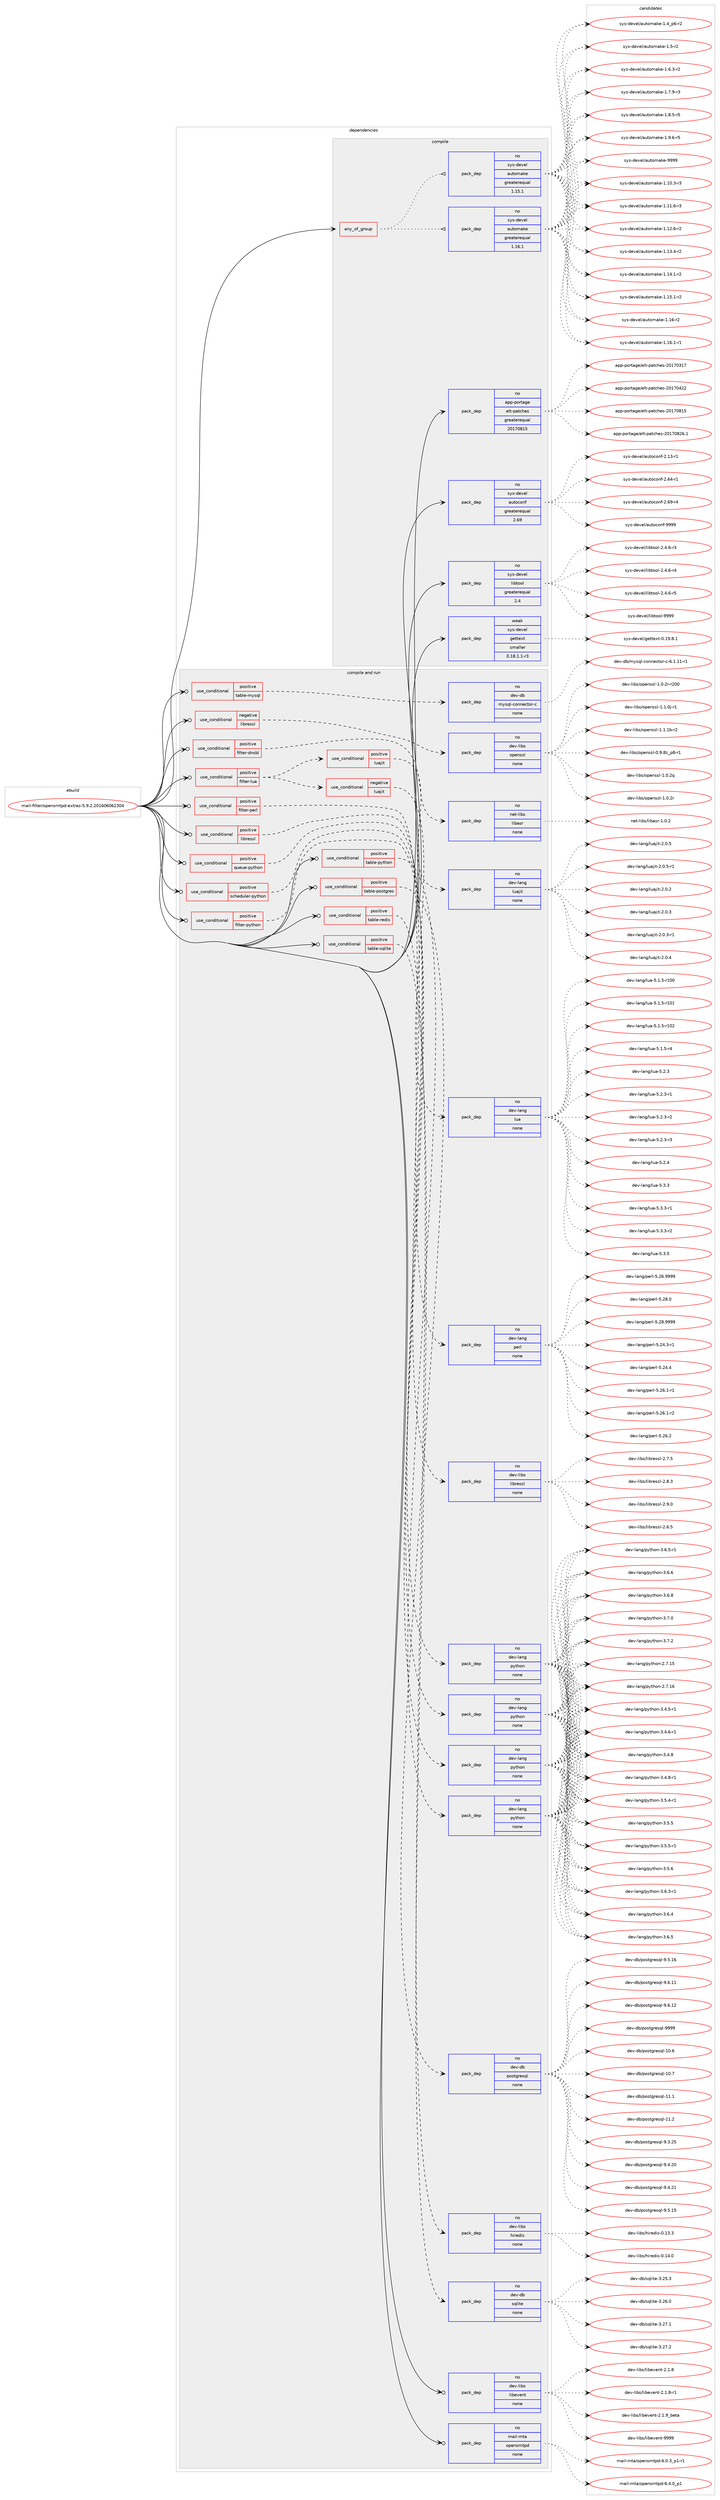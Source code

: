 digraph prolog {

# *************
# Graph options
# *************

newrank=true;
concentrate=true;
compound=true;
graph [rankdir=LR,fontname=Helvetica,fontsize=10,ranksep=1.5];#, ranksep=2.5, nodesep=0.2];
edge  [arrowhead=vee];
node  [fontname=Helvetica,fontsize=10];

# **********
# The ebuild
# **********

subgraph cluster_leftcol {
color=gray;
rank=same;
label=<<i>ebuild</i>>;
id [label="mail-filter/opensmtpd-extras-5.9.2.201606062304", color=red, width=4, href="../mail-filter/opensmtpd-extras-5.9.2.201606062304.svg"];
}

# ****************
# The dependencies
# ****************

subgraph cluster_midcol {
color=gray;
label=<<i>dependencies</i>>;
subgraph cluster_compile {
fillcolor="#eeeeee";
style=filled;
label=<<i>compile</i>>;
subgraph any24471 {
dependency1595633 [label=<<TABLE BORDER="0" CELLBORDER="1" CELLSPACING="0" CELLPADDING="4"><TR><TD CELLPADDING="10">any_of_group</TD></TR></TABLE>>, shape=none, color=red];subgraph pack1139584 {
dependency1595634 [label=<<TABLE BORDER="0" CELLBORDER="1" CELLSPACING="0" CELLPADDING="4" WIDTH="220"><TR><TD ROWSPAN="6" CELLPADDING="30">pack_dep</TD></TR><TR><TD WIDTH="110">no</TD></TR><TR><TD>sys-devel</TD></TR><TR><TD>automake</TD></TR><TR><TD>greaterequal</TD></TR><TR><TD>1.16.1</TD></TR></TABLE>>, shape=none, color=blue];
}
dependency1595633:e -> dependency1595634:w [weight=20,style="dotted",arrowhead="oinv"];
subgraph pack1139585 {
dependency1595635 [label=<<TABLE BORDER="0" CELLBORDER="1" CELLSPACING="0" CELLPADDING="4" WIDTH="220"><TR><TD ROWSPAN="6" CELLPADDING="30">pack_dep</TD></TR><TR><TD WIDTH="110">no</TD></TR><TR><TD>sys-devel</TD></TR><TR><TD>automake</TD></TR><TR><TD>greaterequal</TD></TR><TR><TD>1.15.1</TD></TR></TABLE>>, shape=none, color=blue];
}
dependency1595633:e -> dependency1595635:w [weight=20,style="dotted",arrowhead="oinv"];
}
id:e -> dependency1595633:w [weight=20,style="solid",arrowhead="vee"];
subgraph pack1139586 {
dependency1595636 [label=<<TABLE BORDER="0" CELLBORDER="1" CELLSPACING="0" CELLPADDING="4" WIDTH="220"><TR><TD ROWSPAN="6" CELLPADDING="30">pack_dep</TD></TR><TR><TD WIDTH="110">no</TD></TR><TR><TD>app-portage</TD></TR><TR><TD>elt-patches</TD></TR><TR><TD>greaterequal</TD></TR><TR><TD>20170815</TD></TR></TABLE>>, shape=none, color=blue];
}
id:e -> dependency1595636:w [weight=20,style="solid",arrowhead="vee"];
subgraph pack1139587 {
dependency1595637 [label=<<TABLE BORDER="0" CELLBORDER="1" CELLSPACING="0" CELLPADDING="4" WIDTH="220"><TR><TD ROWSPAN="6" CELLPADDING="30">pack_dep</TD></TR><TR><TD WIDTH="110">no</TD></TR><TR><TD>sys-devel</TD></TR><TR><TD>autoconf</TD></TR><TR><TD>greaterequal</TD></TR><TR><TD>2.69</TD></TR></TABLE>>, shape=none, color=blue];
}
id:e -> dependency1595637:w [weight=20,style="solid",arrowhead="vee"];
subgraph pack1139588 {
dependency1595638 [label=<<TABLE BORDER="0" CELLBORDER="1" CELLSPACING="0" CELLPADDING="4" WIDTH="220"><TR><TD ROWSPAN="6" CELLPADDING="30">pack_dep</TD></TR><TR><TD WIDTH="110">no</TD></TR><TR><TD>sys-devel</TD></TR><TR><TD>libtool</TD></TR><TR><TD>greaterequal</TD></TR><TR><TD>2.4</TD></TR></TABLE>>, shape=none, color=blue];
}
id:e -> dependency1595638:w [weight=20,style="solid",arrowhead="vee"];
subgraph pack1139589 {
dependency1595639 [label=<<TABLE BORDER="0" CELLBORDER="1" CELLSPACING="0" CELLPADDING="4" WIDTH="220"><TR><TD ROWSPAN="6" CELLPADDING="30">pack_dep</TD></TR><TR><TD WIDTH="110">weak</TD></TR><TR><TD>sys-devel</TD></TR><TR><TD>gettext</TD></TR><TR><TD>smaller</TD></TR><TR><TD>0.18.1.1-r3</TD></TR></TABLE>>, shape=none, color=blue];
}
id:e -> dependency1595639:w [weight=20,style="solid",arrowhead="vee"];
}
subgraph cluster_compileandrun {
fillcolor="#eeeeee";
style=filled;
label=<<i>compile and run</i>>;
subgraph cond430934 {
dependency1595640 [label=<<TABLE BORDER="0" CELLBORDER="1" CELLSPACING="0" CELLPADDING="4"><TR><TD ROWSPAN="3" CELLPADDING="10">use_conditional</TD></TR><TR><TD>negative</TD></TR><TR><TD>libressl</TD></TR></TABLE>>, shape=none, color=red];
subgraph pack1139590 {
dependency1595641 [label=<<TABLE BORDER="0" CELLBORDER="1" CELLSPACING="0" CELLPADDING="4" WIDTH="220"><TR><TD ROWSPAN="6" CELLPADDING="30">pack_dep</TD></TR><TR><TD WIDTH="110">no</TD></TR><TR><TD>dev-libs</TD></TR><TR><TD>openssl</TD></TR><TR><TD>none</TD></TR><TR><TD></TD></TR></TABLE>>, shape=none, color=blue];
}
dependency1595640:e -> dependency1595641:w [weight=20,style="dashed",arrowhead="vee"];
}
id:e -> dependency1595640:w [weight=20,style="solid",arrowhead="odotvee"];
subgraph cond430935 {
dependency1595642 [label=<<TABLE BORDER="0" CELLBORDER="1" CELLSPACING="0" CELLPADDING="4"><TR><TD ROWSPAN="3" CELLPADDING="10">use_conditional</TD></TR><TR><TD>positive</TD></TR><TR><TD>filter-dnsbl</TD></TR></TABLE>>, shape=none, color=red];
subgraph pack1139591 {
dependency1595643 [label=<<TABLE BORDER="0" CELLBORDER="1" CELLSPACING="0" CELLPADDING="4" WIDTH="220"><TR><TD ROWSPAN="6" CELLPADDING="30">pack_dep</TD></TR><TR><TD WIDTH="110">no</TD></TR><TR><TD>net-libs</TD></TR><TR><TD>libasr</TD></TR><TR><TD>none</TD></TR><TR><TD></TD></TR></TABLE>>, shape=none, color=blue];
}
dependency1595642:e -> dependency1595643:w [weight=20,style="dashed",arrowhead="vee"];
}
id:e -> dependency1595642:w [weight=20,style="solid",arrowhead="odotvee"];
subgraph cond430936 {
dependency1595644 [label=<<TABLE BORDER="0" CELLBORDER="1" CELLSPACING="0" CELLPADDING="4"><TR><TD ROWSPAN="3" CELLPADDING="10">use_conditional</TD></TR><TR><TD>positive</TD></TR><TR><TD>filter-lua</TD></TR></TABLE>>, shape=none, color=red];
subgraph cond430937 {
dependency1595645 [label=<<TABLE BORDER="0" CELLBORDER="1" CELLSPACING="0" CELLPADDING="4"><TR><TD ROWSPAN="3" CELLPADDING="10">use_conditional</TD></TR><TR><TD>positive</TD></TR><TR><TD>luajit</TD></TR></TABLE>>, shape=none, color=red];
subgraph pack1139592 {
dependency1595646 [label=<<TABLE BORDER="0" CELLBORDER="1" CELLSPACING="0" CELLPADDING="4" WIDTH="220"><TR><TD ROWSPAN="6" CELLPADDING="30">pack_dep</TD></TR><TR><TD WIDTH="110">no</TD></TR><TR><TD>dev-lang</TD></TR><TR><TD>luajit</TD></TR><TR><TD>none</TD></TR><TR><TD></TD></TR></TABLE>>, shape=none, color=blue];
}
dependency1595645:e -> dependency1595646:w [weight=20,style="dashed",arrowhead="vee"];
}
dependency1595644:e -> dependency1595645:w [weight=20,style="dashed",arrowhead="vee"];
subgraph cond430938 {
dependency1595647 [label=<<TABLE BORDER="0" CELLBORDER="1" CELLSPACING="0" CELLPADDING="4"><TR><TD ROWSPAN="3" CELLPADDING="10">use_conditional</TD></TR><TR><TD>negative</TD></TR><TR><TD>luajit</TD></TR></TABLE>>, shape=none, color=red];
subgraph pack1139593 {
dependency1595648 [label=<<TABLE BORDER="0" CELLBORDER="1" CELLSPACING="0" CELLPADDING="4" WIDTH="220"><TR><TD ROWSPAN="6" CELLPADDING="30">pack_dep</TD></TR><TR><TD WIDTH="110">no</TD></TR><TR><TD>dev-lang</TD></TR><TR><TD>lua</TD></TR><TR><TD>none</TD></TR><TR><TD></TD></TR></TABLE>>, shape=none, color=blue];
}
dependency1595647:e -> dependency1595648:w [weight=20,style="dashed",arrowhead="vee"];
}
dependency1595644:e -> dependency1595647:w [weight=20,style="dashed",arrowhead="vee"];
}
id:e -> dependency1595644:w [weight=20,style="solid",arrowhead="odotvee"];
subgraph cond430939 {
dependency1595649 [label=<<TABLE BORDER="0" CELLBORDER="1" CELLSPACING="0" CELLPADDING="4"><TR><TD ROWSPAN="3" CELLPADDING="10">use_conditional</TD></TR><TR><TD>positive</TD></TR><TR><TD>filter-perl</TD></TR></TABLE>>, shape=none, color=red];
subgraph pack1139594 {
dependency1595650 [label=<<TABLE BORDER="0" CELLBORDER="1" CELLSPACING="0" CELLPADDING="4" WIDTH="220"><TR><TD ROWSPAN="6" CELLPADDING="30">pack_dep</TD></TR><TR><TD WIDTH="110">no</TD></TR><TR><TD>dev-lang</TD></TR><TR><TD>perl</TD></TR><TR><TD>none</TD></TR><TR><TD></TD></TR></TABLE>>, shape=none, color=blue];
}
dependency1595649:e -> dependency1595650:w [weight=20,style="dashed",arrowhead="vee"];
}
id:e -> dependency1595649:w [weight=20,style="solid",arrowhead="odotvee"];
subgraph cond430940 {
dependency1595651 [label=<<TABLE BORDER="0" CELLBORDER="1" CELLSPACING="0" CELLPADDING="4"><TR><TD ROWSPAN="3" CELLPADDING="10">use_conditional</TD></TR><TR><TD>positive</TD></TR><TR><TD>filter-python</TD></TR></TABLE>>, shape=none, color=red];
subgraph pack1139595 {
dependency1595652 [label=<<TABLE BORDER="0" CELLBORDER="1" CELLSPACING="0" CELLPADDING="4" WIDTH="220"><TR><TD ROWSPAN="6" CELLPADDING="30">pack_dep</TD></TR><TR><TD WIDTH="110">no</TD></TR><TR><TD>dev-lang</TD></TR><TR><TD>python</TD></TR><TR><TD>none</TD></TR><TR><TD></TD></TR></TABLE>>, shape=none, color=blue];
}
dependency1595651:e -> dependency1595652:w [weight=20,style="dashed",arrowhead="vee"];
}
id:e -> dependency1595651:w [weight=20,style="solid",arrowhead="odotvee"];
subgraph cond430941 {
dependency1595653 [label=<<TABLE BORDER="0" CELLBORDER="1" CELLSPACING="0" CELLPADDING="4"><TR><TD ROWSPAN="3" CELLPADDING="10">use_conditional</TD></TR><TR><TD>positive</TD></TR><TR><TD>libressl</TD></TR></TABLE>>, shape=none, color=red];
subgraph pack1139596 {
dependency1595654 [label=<<TABLE BORDER="0" CELLBORDER="1" CELLSPACING="0" CELLPADDING="4" WIDTH="220"><TR><TD ROWSPAN="6" CELLPADDING="30">pack_dep</TD></TR><TR><TD WIDTH="110">no</TD></TR><TR><TD>dev-libs</TD></TR><TR><TD>libressl</TD></TR><TR><TD>none</TD></TR><TR><TD></TD></TR></TABLE>>, shape=none, color=blue];
}
dependency1595653:e -> dependency1595654:w [weight=20,style="dashed",arrowhead="vee"];
}
id:e -> dependency1595653:w [weight=20,style="solid",arrowhead="odotvee"];
subgraph cond430942 {
dependency1595655 [label=<<TABLE BORDER="0" CELLBORDER="1" CELLSPACING="0" CELLPADDING="4"><TR><TD ROWSPAN="3" CELLPADDING="10">use_conditional</TD></TR><TR><TD>positive</TD></TR><TR><TD>queue-python</TD></TR></TABLE>>, shape=none, color=red];
subgraph pack1139597 {
dependency1595656 [label=<<TABLE BORDER="0" CELLBORDER="1" CELLSPACING="0" CELLPADDING="4" WIDTH="220"><TR><TD ROWSPAN="6" CELLPADDING="30">pack_dep</TD></TR><TR><TD WIDTH="110">no</TD></TR><TR><TD>dev-lang</TD></TR><TR><TD>python</TD></TR><TR><TD>none</TD></TR><TR><TD></TD></TR></TABLE>>, shape=none, color=blue];
}
dependency1595655:e -> dependency1595656:w [weight=20,style="dashed",arrowhead="vee"];
}
id:e -> dependency1595655:w [weight=20,style="solid",arrowhead="odotvee"];
subgraph cond430943 {
dependency1595657 [label=<<TABLE BORDER="0" CELLBORDER="1" CELLSPACING="0" CELLPADDING="4"><TR><TD ROWSPAN="3" CELLPADDING="10">use_conditional</TD></TR><TR><TD>positive</TD></TR><TR><TD>scheduler-python</TD></TR></TABLE>>, shape=none, color=red];
subgraph pack1139598 {
dependency1595658 [label=<<TABLE BORDER="0" CELLBORDER="1" CELLSPACING="0" CELLPADDING="4" WIDTH="220"><TR><TD ROWSPAN="6" CELLPADDING="30">pack_dep</TD></TR><TR><TD WIDTH="110">no</TD></TR><TR><TD>dev-lang</TD></TR><TR><TD>python</TD></TR><TR><TD>none</TD></TR><TR><TD></TD></TR></TABLE>>, shape=none, color=blue];
}
dependency1595657:e -> dependency1595658:w [weight=20,style="dashed",arrowhead="vee"];
}
id:e -> dependency1595657:w [weight=20,style="solid",arrowhead="odotvee"];
subgraph cond430944 {
dependency1595659 [label=<<TABLE BORDER="0" CELLBORDER="1" CELLSPACING="0" CELLPADDING="4"><TR><TD ROWSPAN="3" CELLPADDING="10">use_conditional</TD></TR><TR><TD>positive</TD></TR><TR><TD>table-mysql</TD></TR></TABLE>>, shape=none, color=red];
subgraph pack1139599 {
dependency1595660 [label=<<TABLE BORDER="0" CELLBORDER="1" CELLSPACING="0" CELLPADDING="4" WIDTH="220"><TR><TD ROWSPAN="6" CELLPADDING="30">pack_dep</TD></TR><TR><TD WIDTH="110">no</TD></TR><TR><TD>dev-db</TD></TR><TR><TD>mysql-connector-c</TD></TR><TR><TD>none</TD></TR><TR><TD></TD></TR></TABLE>>, shape=none, color=blue];
}
dependency1595659:e -> dependency1595660:w [weight=20,style="dashed",arrowhead="vee"];
}
id:e -> dependency1595659:w [weight=20,style="solid",arrowhead="odotvee"];
subgraph cond430945 {
dependency1595661 [label=<<TABLE BORDER="0" CELLBORDER="1" CELLSPACING="0" CELLPADDING="4"><TR><TD ROWSPAN="3" CELLPADDING="10">use_conditional</TD></TR><TR><TD>positive</TD></TR><TR><TD>table-postgres</TD></TR></TABLE>>, shape=none, color=red];
subgraph pack1139600 {
dependency1595662 [label=<<TABLE BORDER="0" CELLBORDER="1" CELLSPACING="0" CELLPADDING="4" WIDTH="220"><TR><TD ROWSPAN="6" CELLPADDING="30">pack_dep</TD></TR><TR><TD WIDTH="110">no</TD></TR><TR><TD>dev-db</TD></TR><TR><TD>postgresql</TD></TR><TR><TD>none</TD></TR><TR><TD></TD></TR></TABLE>>, shape=none, color=blue];
}
dependency1595661:e -> dependency1595662:w [weight=20,style="dashed",arrowhead="vee"];
}
id:e -> dependency1595661:w [weight=20,style="solid",arrowhead="odotvee"];
subgraph cond430946 {
dependency1595663 [label=<<TABLE BORDER="0" CELLBORDER="1" CELLSPACING="0" CELLPADDING="4"><TR><TD ROWSPAN="3" CELLPADDING="10">use_conditional</TD></TR><TR><TD>positive</TD></TR><TR><TD>table-python</TD></TR></TABLE>>, shape=none, color=red];
subgraph pack1139601 {
dependency1595664 [label=<<TABLE BORDER="0" CELLBORDER="1" CELLSPACING="0" CELLPADDING="4" WIDTH="220"><TR><TD ROWSPAN="6" CELLPADDING="30">pack_dep</TD></TR><TR><TD WIDTH="110">no</TD></TR><TR><TD>dev-lang</TD></TR><TR><TD>python</TD></TR><TR><TD>none</TD></TR><TR><TD></TD></TR></TABLE>>, shape=none, color=blue];
}
dependency1595663:e -> dependency1595664:w [weight=20,style="dashed",arrowhead="vee"];
}
id:e -> dependency1595663:w [weight=20,style="solid",arrowhead="odotvee"];
subgraph cond430947 {
dependency1595665 [label=<<TABLE BORDER="0" CELLBORDER="1" CELLSPACING="0" CELLPADDING="4"><TR><TD ROWSPAN="3" CELLPADDING="10">use_conditional</TD></TR><TR><TD>positive</TD></TR><TR><TD>table-redis</TD></TR></TABLE>>, shape=none, color=red];
subgraph pack1139602 {
dependency1595666 [label=<<TABLE BORDER="0" CELLBORDER="1" CELLSPACING="0" CELLPADDING="4" WIDTH="220"><TR><TD ROWSPAN="6" CELLPADDING="30">pack_dep</TD></TR><TR><TD WIDTH="110">no</TD></TR><TR><TD>dev-libs</TD></TR><TR><TD>hiredis</TD></TR><TR><TD>none</TD></TR><TR><TD></TD></TR></TABLE>>, shape=none, color=blue];
}
dependency1595665:e -> dependency1595666:w [weight=20,style="dashed",arrowhead="vee"];
}
id:e -> dependency1595665:w [weight=20,style="solid",arrowhead="odotvee"];
subgraph cond430948 {
dependency1595667 [label=<<TABLE BORDER="0" CELLBORDER="1" CELLSPACING="0" CELLPADDING="4"><TR><TD ROWSPAN="3" CELLPADDING="10">use_conditional</TD></TR><TR><TD>positive</TD></TR><TR><TD>table-sqlite</TD></TR></TABLE>>, shape=none, color=red];
subgraph pack1139603 {
dependency1595668 [label=<<TABLE BORDER="0" CELLBORDER="1" CELLSPACING="0" CELLPADDING="4" WIDTH="220"><TR><TD ROWSPAN="6" CELLPADDING="30">pack_dep</TD></TR><TR><TD WIDTH="110">no</TD></TR><TR><TD>dev-db</TD></TR><TR><TD>sqlite</TD></TR><TR><TD>none</TD></TR><TR><TD></TD></TR></TABLE>>, shape=none, color=blue];
}
dependency1595667:e -> dependency1595668:w [weight=20,style="dashed",arrowhead="vee"];
}
id:e -> dependency1595667:w [weight=20,style="solid",arrowhead="odotvee"];
subgraph pack1139604 {
dependency1595669 [label=<<TABLE BORDER="0" CELLBORDER="1" CELLSPACING="0" CELLPADDING="4" WIDTH="220"><TR><TD ROWSPAN="6" CELLPADDING="30">pack_dep</TD></TR><TR><TD WIDTH="110">no</TD></TR><TR><TD>dev-libs</TD></TR><TR><TD>libevent</TD></TR><TR><TD>none</TD></TR><TR><TD></TD></TR></TABLE>>, shape=none, color=blue];
}
id:e -> dependency1595669:w [weight=20,style="solid",arrowhead="odotvee"];
subgraph pack1139605 {
dependency1595670 [label=<<TABLE BORDER="0" CELLBORDER="1" CELLSPACING="0" CELLPADDING="4" WIDTH="220"><TR><TD ROWSPAN="6" CELLPADDING="30">pack_dep</TD></TR><TR><TD WIDTH="110">no</TD></TR><TR><TD>mail-mta</TD></TR><TR><TD>opensmtpd</TD></TR><TR><TD>none</TD></TR><TR><TD></TD></TR></TABLE>>, shape=none, color=blue];
}
id:e -> dependency1595670:w [weight=20,style="solid",arrowhead="odotvee"];
}
subgraph cluster_run {
fillcolor="#eeeeee";
style=filled;
label=<<i>run</i>>;
}
}

# **************
# The candidates
# **************

subgraph cluster_choices {
rank=same;
color=gray;
label=<<i>candidates</i>>;

subgraph choice1139584 {
color=black;
nodesep=1;
choice11512111545100101118101108479711711611110997107101454946494846514511451 [label="sys-devel/automake-1.10.3-r3", color=red, width=4,href="../sys-devel/automake-1.10.3-r3.svg"];
choice11512111545100101118101108479711711611110997107101454946494946544511451 [label="sys-devel/automake-1.11.6-r3", color=red, width=4,href="../sys-devel/automake-1.11.6-r3.svg"];
choice11512111545100101118101108479711711611110997107101454946495046544511450 [label="sys-devel/automake-1.12.6-r2", color=red, width=4,href="../sys-devel/automake-1.12.6-r2.svg"];
choice11512111545100101118101108479711711611110997107101454946495146524511450 [label="sys-devel/automake-1.13.4-r2", color=red, width=4,href="../sys-devel/automake-1.13.4-r2.svg"];
choice11512111545100101118101108479711711611110997107101454946495246494511450 [label="sys-devel/automake-1.14.1-r2", color=red, width=4,href="../sys-devel/automake-1.14.1-r2.svg"];
choice11512111545100101118101108479711711611110997107101454946495346494511450 [label="sys-devel/automake-1.15.1-r2", color=red, width=4,href="../sys-devel/automake-1.15.1-r2.svg"];
choice1151211154510010111810110847971171161111099710710145494649544511450 [label="sys-devel/automake-1.16-r2", color=red, width=4,href="../sys-devel/automake-1.16-r2.svg"];
choice11512111545100101118101108479711711611110997107101454946495446494511449 [label="sys-devel/automake-1.16.1-r1", color=red, width=4,href="../sys-devel/automake-1.16.1-r1.svg"];
choice115121115451001011181011084797117116111109971071014549465295112544511450 [label="sys-devel/automake-1.4_p6-r2", color=red, width=4,href="../sys-devel/automake-1.4_p6-r2.svg"];
choice11512111545100101118101108479711711611110997107101454946534511450 [label="sys-devel/automake-1.5-r2", color=red, width=4,href="../sys-devel/automake-1.5-r2.svg"];
choice115121115451001011181011084797117116111109971071014549465446514511450 [label="sys-devel/automake-1.6.3-r2", color=red, width=4,href="../sys-devel/automake-1.6.3-r2.svg"];
choice115121115451001011181011084797117116111109971071014549465546574511451 [label="sys-devel/automake-1.7.9-r3", color=red, width=4,href="../sys-devel/automake-1.7.9-r3.svg"];
choice115121115451001011181011084797117116111109971071014549465646534511453 [label="sys-devel/automake-1.8.5-r5", color=red, width=4,href="../sys-devel/automake-1.8.5-r5.svg"];
choice115121115451001011181011084797117116111109971071014549465746544511453 [label="sys-devel/automake-1.9.6-r5", color=red, width=4,href="../sys-devel/automake-1.9.6-r5.svg"];
choice115121115451001011181011084797117116111109971071014557575757 [label="sys-devel/automake-9999", color=red, width=4,href="../sys-devel/automake-9999.svg"];
dependency1595634:e -> choice11512111545100101118101108479711711611110997107101454946494846514511451:w [style=dotted,weight="100"];
dependency1595634:e -> choice11512111545100101118101108479711711611110997107101454946494946544511451:w [style=dotted,weight="100"];
dependency1595634:e -> choice11512111545100101118101108479711711611110997107101454946495046544511450:w [style=dotted,weight="100"];
dependency1595634:e -> choice11512111545100101118101108479711711611110997107101454946495146524511450:w [style=dotted,weight="100"];
dependency1595634:e -> choice11512111545100101118101108479711711611110997107101454946495246494511450:w [style=dotted,weight="100"];
dependency1595634:e -> choice11512111545100101118101108479711711611110997107101454946495346494511450:w [style=dotted,weight="100"];
dependency1595634:e -> choice1151211154510010111810110847971171161111099710710145494649544511450:w [style=dotted,weight="100"];
dependency1595634:e -> choice11512111545100101118101108479711711611110997107101454946495446494511449:w [style=dotted,weight="100"];
dependency1595634:e -> choice115121115451001011181011084797117116111109971071014549465295112544511450:w [style=dotted,weight="100"];
dependency1595634:e -> choice11512111545100101118101108479711711611110997107101454946534511450:w [style=dotted,weight="100"];
dependency1595634:e -> choice115121115451001011181011084797117116111109971071014549465446514511450:w [style=dotted,weight="100"];
dependency1595634:e -> choice115121115451001011181011084797117116111109971071014549465546574511451:w [style=dotted,weight="100"];
dependency1595634:e -> choice115121115451001011181011084797117116111109971071014549465646534511453:w [style=dotted,weight="100"];
dependency1595634:e -> choice115121115451001011181011084797117116111109971071014549465746544511453:w [style=dotted,weight="100"];
dependency1595634:e -> choice115121115451001011181011084797117116111109971071014557575757:w [style=dotted,weight="100"];
}
subgraph choice1139585 {
color=black;
nodesep=1;
choice11512111545100101118101108479711711611110997107101454946494846514511451 [label="sys-devel/automake-1.10.3-r3", color=red, width=4,href="../sys-devel/automake-1.10.3-r3.svg"];
choice11512111545100101118101108479711711611110997107101454946494946544511451 [label="sys-devel/automake-1.11.6-r3", color=red, width=4,href="../sys-devel/automake-1.11.6-r3.svg"];
choice11512111545100101118101108479711711611110997107101454946495046544511450 [label="sys-devel/automake-1.12.6-r2", color=red, width=4,href="../sys-devel/automake-1.12.6-r2.svg"];
choice11512111545100101118101108479711711611110997107101454946495146524511450 [label="sys-devel/automake-1.13.4-r2", color=red, width=4,href="../sys-devel/automake-1.13.4-r2.svg"];
choice11512111545100101118101108479711711611110997107101454946495246494511450 [label="sys-devel/automake-1.14.1-r2", color=red, width=4,href="../sys-devel/automake-1.14.1-r2.svg"];
choice11512111545100101118101108479711711611110997107101454946495346494511450 [label="sys-devel/automake-1.15.1-r2", color=red, width=4,href="../sys-devel/automake-1.15.1-r2.svg"];
choice1151211154510010111810110847971171161111099710710145494649544511450 [label="sys-devel/automake-1.16-r2", color=red, width=4,href="../sys-devel/automake-1.16-r2.svg"];
choice11512111545100101118101108479711711611110997107101454946495446494511449 [label="sys-devel/automake-1.16.1-r1", color=red, width=4,href="../sys-devel/automake-1.16.1-r1.svg"];
choice115121115451001011181011084797117116111109971071014549465295112544511450 [label="sys-devel/automake-1.4_p6-r2", color=red, width=4,href="../sys-devel/automake-1.4_p6-r2.svg"];
choice11512111545100101118101108479711711611110997107101454946534511450 [label="sys-devel/automake-1.5-r2", color=red, width=4,href="../sys-devel/automake-1.5-r2.svg"];
choice115121115451001011181011084797117116111109971071014549465446514511450 [label="sys-devel/automake-1.6.3-r2", color=red, width=4,href="../sys-devel/automake-1.6.3-r2.svg"];
choice115121115451001011181011084797117116111109971071014549465546574511451 [label="sys-devel/automake-1.7.9-r3", color=red, width=4,href="../sys-devel/automake-1.7.9-r3.svg"];
choice115121115451001011181011084797117116111109971071014549465646534511453 [label="sys-devel/automake-1.8.5-r5", color=red, width=4,href="../sys-devel/automake-1.8.5-r5.svg"];
choice115121115451001011181011084797117116111109971071014549465746544511453 [label="sys-devel/automake-1.9.6-r5", color=red, width=4,href="../sys-devel/automake-1.9.6-r5.svg"];
choice115121115451001011181011084797117116111109971071014557575757 [label="sys-devel/automake-9999", color=red, width=4,href="../sys-devel/automake-9999.svg"];
dependency1595635:e -> choice11512111545100101118101108479711711611110997107101454946494846514511451:w [style=dotted,weight="100"];
dependency1595635:e -> choice11512111545100101118101108479711711611110997107101454946494946544511451:w [style=dotted,weight="100"];
dependency1595635:e -> choice11512111545100101118101108479711711611110997107101454946495046544511450:w [style=dotted,weight="100"];
dependency1595635:e -> choice11512111545100101118101108479711711611110997107101454946495146524511450:w [style=dotted,weight="100"];
dependency1595635:e -> choice11512111545100101118101108479711711611110997107101454946495246494511450:w [style=dotted,weight="100"];
dependency1595635:e -> choice11512111545100101118101108479711711611110997107101454946495346494511450:w [style=dotted,weight="100"];
dependency1595635:e -> choice1151211154510010111810110847971171161111099710710145494649544511450:w [style=dotted,weight="100"];
dependency1595635:e -> choice11512111545100101118101108479711711611110997107101454946495446494511449:w [style=dotted,weight="100"];
dependency1595635:e -> choice115121115451001011181011084797117116111109971071014549465295112544511450:w [style=dotted,weight="100"];
dependency1595635:e -> choice11512111545100101118101108479711711611110997107101454946534511450:w [style=dotted,weight="100"];
dependency1595635:e -> choice115121115451001011181011084797117116111109971071014549465446514511450:w [style=dotted,weight="100"];
dependency1595635:e -> choice115121115451001011181011084797117116111109971071014549465546574511451:w [style=dotted,weight="100"];
dependency1595635:e -> choice115121115451001011181011084797117116111109971071014549465646534511453:w [style=dotted,weight="100"];
dependency1595635:e -> choice115121115451001011181011084797117116111109971071014549465746544511453:w [style=dotted,weight="100"];
dependency1595635:e -> choice115121115451001011181011084797117116111109971071014557575757:w [style=dotted,weight="100"];
}
subgraph choice1139586 {
color=black;
nodesep=1;
choice97112112451121111141169710310147101108116451129711699104101115455048495548514955 [label="app-portage/elt-patches-20170317", color=red, width=4,href="../app-portage/elt-patches-20170317.svg"];
choice97112112451121111141169710310147101108116451129711699104101115455048495548525050 [label="app-portage/elt-patches-20170422", color=red, width=4,href="../app-portage/elt-patches-20170422.svg"];
choice97112112451121111141169710310147101108116451129711699104101115455048495548564953 [label="app-portage/elt-patches-20170815", color=red, width=4,href="../app-portage/elt-patches-20170815.svg"];
choice971121124511211111411697103101471011081164511297116991041011154550484955485650544649 [label="app-portage/elt-patches-20170826.1", color=red, width=4,href="../app-portage/elt-patches-20170826.1.svg"];
dependency1595636:e -> choice97112112451121111141169710310147101108116451129711699104101115455048495548514955:w [style=dotted,weight="100"];
dependency1595636:e -> choice97112112451121111141169710310147101108116451129711699104101115455048495548525050:w [style=dotted,weight="100"];
dependency1595636:e -> choice97112112451121111141169710310147101108116451129711699104101115455048495548564953:w [style=dotted,weight="100"];
dependency1595636:e -> choice971121124511211111411697103101471011081164511297116991041011154550484955485650544649:w [style=dotted,weight="100"];
}
subgraph choice1139587 {
color=black;
nodesep=1;
choice1151211154510010111810110847971171161119911111010245504649514511449 [label="sys-devel/autoconf-2.13-r1", color=red, width=4,href="../sys-devel/autoconf-2.13-r1.svg"];
choice1151211154510010111810110847971171161119911111010245504654524511449 [label="sys-devel/autoconf-2.64-r1", color=red, width=4,href="../sys-devel/autoconf-2.64-r1.svg"];
choice1151211154510010111810110847971171161119911111010245504654574511452 [label="sys-devel/autoconf-2.69-r4", color=red, width=4,href="../sys-devel/autoconf-2.69-r4.svg"];
choice115121115451001011181011084797117116111991111101024557575757 [label="sys-devel/autoconf-9999", color=red, width=4,href="../sys-devel/autoconf-9999.svg"];
dependency1595637:e -> choice1151211154510010111810110847971171161119911111010245504649514511449:w [style=dotted,weight="100"];
dependency1595637:e -> choice1151211154510010111810110847971171161119911111010245504654524511449:w [style=dotted,weight="100"];
dependency1595637:e -> choice1151211154510010111810110847971171161119911111010245504654574511452:w [style=dotted,weight="100"];
dependency1595637:e -> choice115121115451001011181011084797117116111991111101024557575757:w [style=dotted,weight="100"];
}
subgraph choice1139588 {
color=black;
nodesep=1;
choice1151211154510010111810110847108105981161111111084550465246544511451 [label="sys-devel/libtool-2.4.6-r3", color=red, width=4,href="../sys-devel/libtool-2.4.6-r3.svg"];
choice1151211154510010111810110847108105981161111111084550465246544511452 [label="sys-devel/libtool-2.4.6-r4", color=red, width=4,href="../sys-devel/libtool-2.4.6-r4.svg"];
choice1151211154510010111810110847108105981161111111084550465246544511453 [label="sys-devel/libtool-2.4.6-r5", color=red, width=4,href="../sys-devel/libtool-2.4.6-r5.svg"];
choice1151211154510010111810110847108105981161111111084557575757 [label="sys-devel/libtool-9999", color=red, width=4,href="../sys-devel/libtool-9999.svg"];
dependency1595638:e -> choice1151211154510010111810110847108105981161111111084550465246544511451:w [style=dotted,weight="100"];
dependency1595638:e -> choice1151211154510010111810110847108105981161111111084550465246544511452:w [style=dotted,weight="100"];
dependency1595638:e -> choice1151211154510010111810110847108105981161111111084550465246544511453:w [style=dotted,weight="100"];
dependency1595638:e -> choice1151211154510010111810110847108105981161111111084557575757:w [style=dotted,weight="100"];
}
subgraph choice1139589 {
color=black;
nodesep=1;
choice1151211154510010111810110847103101116116101120116454846495746564649 [label="sys-devel/gettext-0.19.8.1", color=red, width=4,href="../sys-devel/gettext-0.19.8.1.svg"];
dependency1595639:e -> choice1151211154510010111810110847103101116116101120116454846495746564649:w [style=dotted,weight="100"];
}
subgraph choice1139590 {
color=black;
nodesep=1;
choice10010111845108105981154711111210111011511510845484657465612295112564511449 [label="dev-libs/openssl-0.9.8z_p8-r1", color=red, width=4,href="../dev-libs/openssl-0.9.8z_p8-r1.svg"];
choice100101118451081059811547111112101110115115108454946484650113 [label="dev-libs/openssl-1.0.2q", color=red, width=4,href="../dev-libs/openssl-1.0.2q.svg"];
choice100101118451081059811547111112101110115115108454946484650114 [label="dev-libs/openssl-1.0.2r", color=red, width=4,href="../dev-libs/openssl-1.0.2r.svg"];
choice10010111845108105981154711111210111011511510845494648465011445114504848 [label="dev-libs/openssl-1.0.2r-r200", color=red, width=4,href="../dev-libs/openssl-1.0.2r-r200.svg"];
choice1001011184510810598115471111121011101151151084549464946481064511449 [label="dev-libs/openssl-1.1.0j-r1", color=red, width=4,href="../dev-libs/openssl-1.1.0j-r1.svg"];
choice100101118451081059811547111112101110115115108454946494649984511450 [label="dev-libs/openssl-1.1.1b-r2", color=red, width=4,href="../dev-libs/openssl-1.1.1b-r2.svg"];
dependency1595641:e -> choice10010111845108105981154711111210111011511510845484657465612295112564511449:w [style=dotted,weight="100"];
dependency1595641:e -> choice100101118451081059811547111112101110115115108454946484650113:w [style=dotted,weight="100"];
dependency1595641:e -> choice100101118451081059811547111112101110115115108454946484650114:w [style=dotted,weight="100"];
dependency1595641:e -> choice10010111845108105981154711111210111011511510845494648465011445114504848:w [style=dotted,weight="100"];
dependency1595641:e -> choice1001011184510810598115471111121011101151151084549464946481064511449:w [style=dotted,weight="100"];
dependency1595641:e -> choice100101118451081059811547111112101110115115108454946494649984511450:w [style=dotted,weight="100"];
}
subgraph choice1139591 {
color=black;
nodesep=1;
choice1101011164510810598115471081059897115114454946484650 [label="net-libs/libasr-1.0.2", color=red, width=4,href="../net-libs/libasr-1.0.2.svg"];
dependency1595643:e -> choice1101011164510810598115471081059897115114454946484650:w [style=dotted,weight="100"];
}
subgraph choice1139592 {
color=black;
nodesep=1;
choice10010111845108971101034710811797106105116455046484650 [label="dev-lang/luajit-2.0.2", color=red, width=4,href="../dev-lang/luajit-2.0.2.svg"];
choice10010111845108971101034710811797106105116455046484651 [label="dev-lang/luajit-2.0.3", color=red, width=4,href="../dev-lang/luajit-2.0.3.svg"];
choice100101118451089711010347108117971061051164550464846514511449 [label="dev-lang/luajit-2.0.3-r1", color=red, width=4,href="../dev-lang/luajit-2.0.3-r1.svg"];
choice10010111845108971101034710811797106105116455046484652 [label="dev-lang/luajit-2.0.4", color=red, width=4,href="../dev-lang/luajit-2.0.4.svg"];
choice10010111845108971101034710811797106105116455046484653 [label="dev-lang/luajit-2.0.5", color=red, width=4,href="../dev-lang/luajit-2.0.5.svg"];
choice100101118451089711010347108117971061051164550464846534511449 [label="dev-lang/luajit-2.0.5-r1", color=red, width=4,href="../dev-lang/luajit-2.0.5-r1.svg"];
dependency1595646:e -> choice10010111845108971101034710811797106105116455046484650:w [style=dotted,weight="100"];
dependency1595646:e -> choice10010111845108971101034710811797106105116455046484651:w [style=dotted,weight="100"];
dependency1595646:e -> choice100101118451089711010347108117971061051164550464846514511449:w [style=dotted,weight="100"];
dependency1595646:e -> choice10010111845108971101034710811797106105116455046484652:w [style=dotted,weight="100"];
dependency1595646:e -> choice10010111845108971101034710811797106105116455046484653:w [style=dotted,weight="100"];
dependency1595646:e -> choice100101118451089711010347108117971061051164550464846534511449:w [style=dotted,weight="100"];
}
subgraph choice1139593 {
color=black;
nodesep=1;
choice1001011184510897110103471081179745534649465345114494848 [label="dev-lang/lua-5.1.5-r100", color=red, width=4,href="../dev-lang/lua-5.1.5-r100.svg"];
choice1001011184510897110103471081179745534649465345114494849 [label="dev-lang/lua-5.1.5-r101", color=red, width=4,href="../dev-lang/lua-5.1.5-r101.svg"];
choice1001011184510897110103471081179745534649465345114494850 [label="dev-lang/lua-5.1.5-r102", color=red, width=4,href="../dev-lang/lua-5.1.5-r102.svg"];
choice100101118451089711010347108117974553464946534511452 [label="dev-lang/lua-5.1.5-r4", color=red, width=4,href="../dev-lang/lua-5.1.5-r4.svg"];
choice10010111845108971101034710811797455346504651 [label="dev-lang/lua-5.2.3", color=red, width=4,href="../dev-lang/lua-5.2.3.svg"];
choice100101118451089711010347108117974553465046514511449 [label="dev-lang/lua-5.2.3-r1", color=red, width=4,href="../dev-lang/lua-5.2.3-r1.svg"];
choice100101118451089711010347108117974553465046514511450 [label="dev-lang/lua-5.2.3-r2", color=red, width=4,href="../dev-lang/lua-5.2.3-r2.svg"];
choice100101118451089711010347108117974553465046514511451 [label="dev-lang/lua-5.2.3-r3", color=red, width=4,href="../dev-lang/lua-5.2.3-r3.svg"];
choice10010111845108971101034710811797455346504652 [label="dev-lang/lua-5.2.4", color=red, width=4,href="../dev-lang/lua-5.2.4.svg"];
choice10010111845108971101034710811797455346514651 [label="dev-lang/lua-5.3.3", color=red, width=4,href="../dev-lang/lua-5.3.3.svg"];
choice100101118451089711010347108117974553465146514511449 [label="dev-lang/lua-5.3.3-r1", color=red, width=4,href="../dev-lang/lua-5.3.3-r1.svg"];
choice100101118451089711010347108117974553465146514511450 [label="dev-lang/lua-5.3.3-r2", color=red, width=4,href="../dev-lang/lua-5.3.3-r2.svg"];
choice10010111845108971101034710811797455346514653 [label="dev-lang/lua-5.3.5", color=red, width=4,href="../dev-lang/lua-5.3.5.svg"];
dependency1595648:e -> choice1001011184510897110103471081179745534649465345114494848:w [style=dotted,weight="100"];
dependency1595648:e -> choice1001011184510897110103471081179745534649465345114494849:w [style=dotted,weight="100"];
dependency1595648:e -> choice1001011184510897110103471081179745534649465345114494850:w [style=dotted,weight="100"];
dependency1595648:e -> choice100101118451089711010347108117974553464946534511452:w [style=dotted,weight="100"];
dependency1595648:e -> choice10010111845108971101034710811797455346504651:w [style=dotted,weight="100"];
dependency1595648:e -> choice100101118451089711010347108117974553465046514511449:w [style=dotted,weight="100"];
dependency1595648:e -> choice100101118451089711010347108117974553465046514511450:w [style=dotted,weight="100"];
dependency1595648:e -> choice100101118451089711010347108117974553465046514511451:w [style=dotted,weight="100"];
dependency1595648:e -> choice10010111845108971101034710811797455346504652:w [style=dotted,weight="100"];
dependency1595648:e -> choice10010111845108971101034710811797455346514651:w [style=dotted,weight="100"];
dependency1595648:e -> choice100101118451089711010347108117974553465146514511449:w [style=dotted,weight="100"];
dependency1595648:e -> choice100101118451089711010347108117974553465146514511450:w [style=dotted,weight="100"];
dependency1595648:e -> choice10010111845108971101034710811797455346514653:w [style=dotted,weight="100"];
}
subgraph choice1139594 {
color=black;
nodesep=1;
choice100101118451089711010347112101114108455346505246514511449 [label="dev-lang/perl-5.24.3-r1", color=red, width=4,href="../dev-lang/perl-5.24.3-r1.svg"];
choice10010111845108971101034711210111410845534650524652 [label="dev-lang/perl-5.24.4", color=red, width=4,href="../dev-lang/perl-5.24.4.svg"];
choice100101118451089711010347112101114108455346505446494511449 [label="dev-lang/perl-5.26.1-r1", color=red, width=4,href="../dev-lang/perl-5.26.1-r1.svg"];
choice100101118451089711010347112101114108455346505446494511450 [label="dev-lang/perl-5.26.1-r2", color=red, width=4,href="../dev-lang/perl-5.26.1-r2.svg"];
choice10010111845108971101034711210111410845534650544650 [label="dev-lang/perl-5.26.2", color=red, width=4,href="../dev-lang/perl-5.26.2.svg"];
choice10010111845108971101034711210111410845534650544657575757 [label="dev-lang/perl-5.26.9999", color=red, width=4,href="../dev-lang/perl-5.26.9999.svg"];
choice10010111845108971101034711210111410845534650564648 [label="dev-lang/perl-5.28.0", color=red, width=4,href="../dev-lang/perl-5.28.0.svg"];
choice10010111845108971101034711210111410845534650564657575757 [label="dev-lang/perl-5.28.9999", color=red, width=4,href="../dev-lang/perl-5.28.9999.svg"];
dependency1595650:e -> choice100101118451089711010347112101114108455346505246514511449:w [style=dotted,weight="100"];
dependency1595650:e -> choice10010111845108971101034711210111410845534650524652:w [style=dotted,weight="100"];
dependency1595650:e -> choice100101118451089711010347112101114108455346505446494511449:w [style=dotted,weight="100"];
dependency1595650:e -> choice100101118451089711010347112101114108455346505446494511450:w [style=dotted,weight="100"];
dependency1595650:e -> choice10010111845108971101034711210111410845534650544650:w [style=dotted,weight="100"];
dependency1595650:e -> choice10010111845108971101034711210111410845534650544657575757:w [style=dotted,weight="100"];
dependency1595650:e -> choice10010111845108971101034711210111410845534650564648:w [style=dotted,weight="100"];
dependency1595650:e -> choice10010111845108971101034711210111410845534650564657575757:w [style=dotted,weight="100"];
}
subgraph choice1139595 {
color=black;
nodesep=1;
choice10010111845108971101034711212111610411111045504655464953 [label="dev-lang/python-2.7.15", color=red, width=4,href="../dev-lang/python-2.7.15.svg"];
choice10010111845108971101034711212111610411111045504655464954 [label="dev-lang/python-2.7.16", color=red, width=4,href="../dev-lang/python-2.7.16.svg"];
choice1001011184510897110103471121211161041111104551465246534511449 [label="dev-lang/python-3.4.5-r1", color=red, width=4,href="../dev-lang/python-3.4.5-r1.svg"];
choice1001011184510897110103471121211161041111104551465246544511449 [label="dev-lang/python-3.4.6-r1", color=red, width=4,href="../dev-lang/python-3.4.6-r1.svg"];
choice100101118451089711010347112121116104111110455146524656 [label="dev-lang/python-3.4.8", color=red, width=4,href="../dev-lang/python-3.4.8.svg"];
choice1001011184510897110103471121211161041111104551465246564511449 [label="dev-lang/python-3.4.8-r1", color=red, width=4,href="../dev-lang/python-3.4.8-r1.svg"];
choice1001011184510897110103471121211161041111104551465346524511449 [label="dev-lang/python-3.5.4-r1", color=red, width=4,href="../dev-lang/python-3.5.4-r1.svg"];
choice100101118451089711010347112121116104111110455146534653 [label="dev-lang/python-3.5.5", color=red, width=4,href="../dev-lang/python-3.5.5.svg"];
choice1001011184510897110103471121211161041111104551465346534511449 [label="dev-lang/python-3.5.5-r1", color=red, width=4,href="../dev-lang/python-3.5.5-r1.svg"];
choice100101118451089711010347112121116104111110455146534654 [label="dev-lang/python-3.5.6", color=red, width=4,href="../dev-lang/python-3.5.6.svg"];
choice1001011184510897110103471121211161041111104551465446514511449 [label="dev-lang/python-3.6.3-r1", color=red, width=4,href="../dev-lang/python-3.6.3-r1.svg"];
choice100101118451089711010347112121116104111110455146544652 [label="dev-lang/python-3.6.4", color=red, width=4,href="../dev-lang/python-3.6.4.svg"];
choice100101118451089711010347112121116104111110455146544653 [label="dev-lang/python-3.6.5", color=red, width=4,href="../dev-lang/python-3.6.5.svg"];
choice1001011184510897110103471121211161041111104551465446534511449 [label="dev-lang/python-3.6.5-r1", color=red, width=4,href="../dev-lang/python-3.6.5-r1.svg"];
choice100101118451089711010347112121116104111110455146544654 [label="dev-lang/python-3.6.6", color=red, width=4,href="../dev-lang/python-3.6.6.svg"];
choice100101118451089711010347112121116104111110455146544656 [label="dev-lang/python-3.6.8", color=red, width=4,href="../dev-lang/python-3.6.8.svg"];
choice100101118451089711010347112121116104111110455146554648 [label="dev-lang/python-3.7.0", color=red, width=4,href="../dev-lang/python-3.7.0.svg"];
choice100101118451089711010347112121116104111110455146554650 [label="dev-lang/python-3.7.2", color=red, width=4,href="../dev-lang/python-3.7.2.svg"];
dependency1595652:e -> choice10010111845108971101034711212111610411111045504655464953:w [style=dotted,weight="100"];
dependency1595652:e -> choice10010111845108971101034711212111610411111045504655464954:w [style=dotted,weight="100"];
dependency1595652:e -> choice1001011184510897110103471121211161041111104551465246534511449:w [style=dotted,weight="100"];
dependency1595652:e -> choice1001011184510897110103471121211161041111104551465246544511449:w [style=dotted,weight="100"];
dependency1595652:e -> choice100101118451089711010347112121116104111110455146524656:w [style=dotted,weight="100"];
dependency1595652:e -> choice1001011184510897110103471121211161041111104551465246564511449:w [style=dotted,weight="100"];
dependency1595652:e -> choice1001011184510897110103471121211161041111104551465346524511449:w [style=dotted,weight="100"];
dependency1595652:e -> choice100101118451089711010347112121116104111110455146534653:w [style=dotted,weight="100"];
dependency1595652:e -> choice1001011184510897110103471121211161041111104551465346534511449:w [style=dotted,weight="100"];
dependency1595652:e -> choice100101118451089711010347112121116104111110455146534654:w [style=dotted,weight="100"];
dependency1595652:e -> choice1001011184510897110103471121211161041111104551465446514511449:w [style=dotted,weight="100"];
dependency1595652:e -> choice100101118451089711010347112121116104111110455146544652:w [style=dotted,weight="100"];
dependency1595652:e -> choice100101118451089711010347112121116104111110455146544653:w [style=dotted,weight="100"];
dependency1595652:e -> choice1001011184510897110103471121211161041111104551465446534511449:w [style=dotted,weight="100"];
dependency1595652:e -> choice100101118451089711010347112121116104111110455146544654:w [style=dotted,weight="100"];
dependency1595652:e -> choice100101118451089711010347112121116104111110455146544656:w [style=dotted,weight="100"];
dependency1595652:e -> choice100101118451089711010347112121116104111110455146554648:w [style=dotted,weight="100"];
dependency1595652:e -> choice100101118451089711010347112121116104111110455146554650:w [style=dotted,weight="100"];
}
subgraph choice1139596 {
color=black;
nodesep=1;
choice10010111845108105981154710810598114101115115108455046544653 [label="dev-libs/libressl-2.6.5", color=red, width=4,href="../dev-libs/libressl-2.6.5.svg"];
choice10010111845108105981154710810598114101115115108455046554653 [label="dev-libs/libressl-2.7.5", color=red, width=4,href="../dev-libs/libressl-2.7.5.svg"];
choice10010111845108105981154710810598114101115115108455046564651 [label="dev-libs/libressl-2.8.3", color=red, width=4,href="../dev-libs/libressl-2.8.3.svg"];
choice10010111845108105981154710810598114101115115108455046574648 [label="dev-libs/libressl-2.9.0", color=red, width=4,href="../dev-libs/libressl-2.9.0.svg"];
dependency1595654:e -> choice10010111845108105981154710810598114101115115108455046544653:w [style=dotted,weight="100"];
dependency1595654:e -> choice10010111845108105981154710810598114101115115108455046554653:w [style=dotted,weight="100"];
dependency1595654:e -> choice10010111845108105981154710810598114101115115108455046564651:w [style=dotted,weight="100"];
dependency1595654:e -> choice10010111845108105981154710810598114101115115108455046574648:w [style=dotted,weight="100"];
}
subgraph choice1139597 {
color=black;
nodesep=1;
choice10010111845108971101034711212111610411111045504655464953 [label="dev-lang/python-2.7.15", color=red, width=4,href="../dev-lang/python-2.7.15.svg"];
choice10010111845108971101034711212111610411111045504655464954 [label="dev-lang/python-2.7.16", color=red, width=4,href="../dev-lang/python-2.7.16.svg"];
choice1001011184510897110103471121211161041111104551465246534511449 [label="dev-lang/python-3.4.5-r1", color=red, width=4,href="../dev-lang/python-3.4.5-r1.svg"];
choice1001011184510897110103471121211161041111104551465246544511449 [label="dev-lang/python-3.4.6-r1", color=red, width=4,href="../dev-lang/python-3.4.6-r1.svg"];
choice100101118451089711010347112121116104111110455146524656 [label="dev-lang/python-3.4.8", color=red, width=4,href="../dev-lang/python-3.4.8.svg"];
choice1001011184510897110103471121211161041111104551465246564511449 [label="dev-lang/python-3.4.8-r1", color=red, width=4,href="../dev-lang/python-3.4.8-r1.svg"];
choice1001011184510897110103471121211161041111104551465346524511449 [label="dev-lang/python-3.5.4-r1", color=red, width=4,href="../dev-lang/python-3.5.4-r1.svg"];
choice100101118451089711010347112121116104111110455146534653 [label="dev-lang/python-3.5.5", color=red, width=4,href="../dev-lang/python-3.5.5.svg"];
choice1001011184510897110103471121211161041111104551465346534511449 [label="dev-lang/python-3.5.5-r1", color=red, width=4,href="../dev-lang/python-3.5.5-r1.svg"];
choice100101118451089711010347112121116104111110455146534654 [label="dev-lang/python-3.5.6", color=red, width=4,href="../dev-lang/python-3.5.6.svg"];
choice1001011184510897110103471121211161041111104551465446514511449 [label="dev-lang/python-3.6.3-r1", color=red, width=4,href="../dev-lang/python-3.6.3-r1.svg"];
choice100101118451089711010347112121116104111110455146544652 [label="dev-lang/python-3.6.4", color=red, width=4,href="../dev-lang/python-3.6.4.svg"];
choice100101118451089711010347112121116104111110455146544653 [label="dev-lang/python-3.6.5", color=red, width=4,href="../dev-lang/python-3.6.5.svg"];
choice1001011184510897110103471121211161041111104551465446534511449 [label="dev-lang/python-3.6.5-r1", color=red, width=4,href="../dev-lang/python-3.6.5-r1.svg"];
choice100101118451089711010347112121116104111110455146544654 [label="dev-lang/python-3.6.6", color=red, width=4,href="../dev-lang/python-3.6.6.svg"];
choice100101118451089711010347112121116104111110455146544656 [label="dev-lang/python-3.6.8", color=red, width=4,href="../dev-lang/python-3.6.8.svg"];
choice100101118451089711010347112121116104111110455146554648 [label="dev-lang/python-3.7.0", color=red, width=4,href="../dev-lang/python-3.7.0.svg"];
choice100101118451089711010347112121116104111110455146554650 [label="dev-lang/python-3.7.2", color=red, width=4,href="../dev-lang/python-3.7.2.svg"];
dependency1595656:e -> choice10010111845108971101034711212111610411111045504655464953:w [style=dotted,weight="100"];
dependency1595656:e -> choice10010111845108971101034711212111610411111045504655464954:w [style=dotted,weight="100"];
dependency1595656:e -> choice1001011184510897110103471121211161041111104551465246534511449:w [style=dotted,weight="100"];
dependency1595656:e -> choice1001011184510897110103471121211161041111104551465246544511449:w [style=dotted,weight="100"];
dependency1595656:e -> choice100101118451089711010347112121116104111110455146524656:w [style=dotted,weight="100"];
dependency1595656:e -> choice1001011184510897110103471121211161041111104551465246564511449:w [style=dotted,weight="100"];
dependency1595656:e -> choice1001011184510897110103471121211161041111104551465346524511449:w [style=dotted,weight="100"];
dependency1595656:e -> choice100101118451089711010347112121116104111110455146534653:w [style=dotted,weight="100"];
dependency1595656:e -> choice1001011184510897110103471121211161041111104551465346534511449:w [style=dotted,weight="100"];
dependency1595656:e -> choice100101118451089711010347112121116104111110455146534654:w [style=dotted,weight="100"];
dependency1595656:e -> choice1001011184510897110103471121211161041111104551465446514511449:w [style=dotted,weight="100"];
dependency1595656:e -> choice100101118451089711010347112121116104111110455146544652:w [style=dotted,weight="100"];
dependency1595656:e -> choice100101118451089711010347112121116104111110455146544653:w [style=dotted,weight="100"];
dependency1595656:e -> choice1001011184510897110103471121211161041111104551465446534511449:w [style=dotted,weight="100"];
dependency1595656:e -> choice100101118451089711010347112121116104111110455146544654:w [style=dotted,weight="100"];
dependency1595656:e -> choice100101118451089711010347112121116104111110455146544656:w [style=dotted,weight="100"];
dependency1595656:e -> choice100101118451089711010347112121116104111110455146554648:w [style=dotted,weight="100"];
dependency1595656:e -> choice100101118451089711010347112121116104111110455146554650:w [style=dotted,weight="100"];
}
subgraph choice1139598 {
color=black;
nodesep=1;
choice10010111845108971101034711212111610411111045504655464953 [label="dev-lang/python-2.7.15", color=red, width=4,href="../dev-lang/python-2.7.15.svg"];
choice10010111845108971101034711212111610411111045504655464954 [label="dev-lang/python-2.7.16", color=red, width=4,href="../dev-lang/python-2.7.16.svg"];
choice1001011184510897110103471121211161041111104551465246534511449 [label="dev-lang/python-3.4.5-r1", color=red, width=4,href="../dev-lang/python-3.4.5-r1.svg"];
choice1001011184510897110103471121211161041111104551465246544511449 [label="dev-lang/python-3.4.6-r1", color=red, width=4,href="../dev-lang/python-3.4.6-r1.svg"];
choice100101118451089711010347112121116104111110455146524656 [label="dev-lang/python-3.4.8", color=red, width=4,href="../dev-lang/python-3.4.8.svg"];
choice1001011184510897110103471121211161041111104551465246564511449 [label="dev-lang/python-3.4.8-r1", color=red, width=4,href="../dev-lang/python-3.4.8-r1.svg"];
choice1001011184510897110103471121211161041111104551465346524511449 [label="dev-lang/python-3.5.4-r1", color=red, width=4,href="../dev-lang/python-3.5.4-r1.svg"];
choice100101118451089711010347112121116104111110455146534653 [label="dev-lang/python-3.5.5", color=red, width=4,href="../dev-lang/python-3.5.5.svg"];
choice1001011184510897110103471121211161041111104551465346534511449 [label="dev-lang/python-3.5.5-r1", color=red, width=4,href="../dev-lang/python-3.5.5-r1.svg"];
choice100101118451089711010347112121116104111110455146534654 [label="dev-lang/python-3.5.6", color=red, width=4,href="../dev-lang/python-3.5.6.svg"];
choice1001011184510897110103471121211161041111104551465446514511449 [label="dev-lang/python-3.6.3-r1", color=red, width=4,href="../dev-lang/python-3.6.3-r1.svg"];
choice100101118451089711010347112121116104111110455146544652 [label="dev-lang/python-3.6.4", color=red, width=4,href="../dev-lang/python-3.6.4.svg"];
choice100101118451089711010347112121116104111110455146544653 [label="dev-lang/python-3.6.5", color=red, width=4,href="../dev-lang/python-3.6.5.svg"];
choice1001011184510897110103471121211161041111104551465446534511449 [label="dev-lang/python-3.6.5-r1", color=red, width=4,href="../dev-lang/python-3.6.5-r1.svg"];
choice100101118451089711010347112121116104111110455146544654 [label="dev-lang/python-3.6.6", color=red, width=4,href="../dev-lang/python-3.6.6.svg"];
choice100101118451089711010347112121116104111110455146544656 [label="dev-lang/python-3.6.8", color=red, width=4,href="../dev-lang/python-3.6.8.svg"];
choice100101118451089711010347112121116104111110455146554648 [label="dev-lang/python-3.7.0", color=red, width=4,href="../dev-lang/python-3.7.0.svg"];
choice100101118451089711010347112121116104111110455146554650 [label="dev-lang/python-3.7.2", color=red, width=4,href="../dev-lang/python-3.7.2.svg"];
dependency1595658:e -> choice10010111845108971101034711212111610411111045504655464953:w [style=dotted,weight="100"];
dependency1595658:e -> choice10010111845108971101034711212111610411111045504655464954:w [style=dotted,weight="100"];
dependency1595658:e -> choice1001011184510897110103471121211161041111104551465246534511449:w [style=dotted,weight="100"];
dependency1595658:e -> choice1001011184510897110103471121211161041111104551465246544511449:w [style=dotted,weight="100"];
dependency1595658:e -> choice100101118451089711010347112121116104111110455146524656:w [style=dotted,weight="100"];
dependency1595658:e -> choice1001011184510897110103471121211161041111104551465246564511449:w [style=dotted,weight="100"];
dependency1595658:e -> choice1001011184510897110103471121211161041111104551465346524511449:w [style=dotted,weight="100"];
dependency1595658:e -> choice100101118451089711010347112121116104111110455146534653:w [style=dotted,weight="100"];
dependency1595658:e -> choice1001011184510897110103471121211161041111104551465346534511449:w [style=dotted,weight="100"];
dependency1595658:e -> choice100101118451089711010347112121116104111110455146534654:w [style=dotted,weight="100"];
dependency1595658:e -> choice1001011184510897110103471121211161041111104551465446514511449:w [style=dotted,weight="100"];
dependency1595658:e -> choice100101118451089711010347112121116104111110455146544652:w [style=dotted,weight="100"];
dependency1595658:e -> choice100101118451089711010347112121116104111110455146544653:w [style=dotted,weight="100"];
dependency1595658:e -> choice1001011184510897110103471121211161041111104551465446534511449:w [style=dotted,weight="100"];
dependency1595658:e -> choice100101118451089711010347112121116104111110455146544654:w [style=dotted,weight="100"];
dependency1595658:e -> choice100101118451089711010347112121116104111110455146544656:w [style=dotted,weight="100"];
dependency1595658:e -> choice100101118451089711010347112121116104111110455146554648:w [style=dotted,weight="100"];
dependency1595658:e -> choice100101118451089711010347112121116104111110455146554650:w [style=dotted,weight="100"];
}
subgraph choice1139599 {
color=black;
nodesep=1;
choice1001011184510098471091211151131084599111110110101991161111144599455446494649494511449 [label="dev-db/mysql-connector-c-6.1.11-r1", color=red, width=4,href="../dev-db/mysql-connector-c-6.1.11-r1.svg"];
dependency1595660:e -> choice1001011184510098471091211151131084599111110110101991161111144599455446494649494511449:w [style=dotted,weight="100"];
}
subgraph choice1139600 {
color=black;
nodesep=1;
choice1001011184510098471121111151161031141011151131084549484654 [label="dev-db/postgresql-10.6", color=red, width=4,href="../dev-db/postgresql-10.6.svg"];
choice1001011184510098471121111151161031141011151131084549484655 [label="dev-db/postgresql-10.7", color=red, width=4,href="../dev-db/postgresql-10.7.svg"];
choice1001011184510098471121111151161031141011151131084549494649 [label="dev-db/postgresql-11.1", color=red, width=4,href="../dev-db/postgresql-11.1.svg"];
choice1001011184510098471121111151161031141011151131084549494650 [label="dev-db/postgresql-11.2", color=red, width=4,href="../dev-db/postgresql-11.2.svg"];
choice10010111845100984711211111511610311410111511310845574651465053 [label="dev-db/postgresql-9.3.25", color=red, width=4,href="../dev-db/postgresql-9.3.25.svg"];
choice10010111845100984711211111511610311410111511310845574652465048 [label="dev-db/postgresql-9.4.20", color=red, width=4,href="../dev-db/postgresql-9.4.20.svg"];
choice10010111845100984711211111511610311410111511310845574652465049 [label="dev-db/postgresql-9.4.21", color=red, width=4,href="../dev-db/postgresql-9.4.21.svg"];
choice10010111845100984711211111511610311410111511310845574653464953 [label="dev-db/postgresql-9.5.15", color=red, width=4,href="../dev-db/postgresql-9.5.15.svg"];
choice10010111845100984711211111511610311410111511310845574653464954 [label="dev-db/postgresql-9.5.16", color=red, width=4,href="../dev-db/postgresql-9.5.16.svg"];
choice10010111845100984711211111511610311410111511310845574654464949 [label="dev-db/postgresql-9.6.11", color=red, width=4,href="../dev-db/postgresql-9.6.11.svg"];
choice10010111845100984711211111511610311410111511310845574654464950 [label="dev-db/postgresql-9.6.12", color=red, width=4,href="../dev-db/postgresql-9.6.12.svg"];
choice1001011184510098471121111151161031141011151131084557575757 [label="dev-db/postgresql-9999", color=red, width=4,href="../dev-db/postgresql-9999.svg"];
dependency1595662:e -> choice1001011184510098471121111151161031141011151131084549484654:w [style=dotted,weight="100"];
dependency1595662:e -> choice1001011184510098471121111151161031141011151131084549484655:w [style=dotted,weight="100"];
dependency1595662:e -> choice1001011184510098471121111151161031141011151131084549494649:w [style=dotted,weight="100"];
dependency1595662:e -> choice1001011184510098471121111151161031141011151131084549494650:w [style=dotted,weight="100"];
dependency1595662:e -> choice10010111845100984711211111511610311410111511310845574651465053:w [style=dotted,weight="100"];
dependency1595662:e -> choice10010111845100984711211111511610311410111511310845574652465048:w [style=dotted,weight="100"];
dependency1595662:e -> choice10010111845100984711211111511610311410111511310845574652465049:w [style=dotted,weight="100"];
dependency1595662:e -> choice10010111845100984711211111511610311410111511310845574653464953:w [style=dotted,weight="100"];
dependency1595662:e -> choice10010111845100984711211111511610311410111511310845574653464954:w [style=dotted,weight="100"];
dependency1595662:e -> choice10010111845100984711211111511610311410111511310845574654464949:w [style=dotted,weight="100"];
dependency1595662:e -> choice10010111845100984711211111511610311410111511310845574654464950:w [style=dotted,weight="100"];
dependency1595662:e -> choice1001011184510098471121111151161031141011151131084557575757:w [style=dotted,weight="100"];
}
subgraph choice1139601 {
color=black;
nodesep=1;
choice10010111845108971101034711212111610411111045504655464953 [label="dev-lang/python-2.7.15", color=red, width=4,href="../dev-lang/python-2.7.15.svg"];
choice10010111845108971101034711212111610411111045504655464954 [label="dev-lang/python-2.7.16", color=red, width=4,href="../dev-lang/python-2.7.16.svg"];
choice1001011184510897110103471121211161041111104551465246534511449 [label="dev-lang/python-3.4.5-r1", color=red, width=4,href="../dev-lang/python-3.4.5-r1.svg"];
choice1001011184510897110103471121211161041111104551465246544511449 [label="dev-lang/python-3.4.6-r1", color=red, width=4,href="../dev-lang/python-3.4.6-r1.svg"];
choice100101118451089711010347112121116104111110455146524656 [label="dev-lang/python-3.4.8", color=red, width=4,href="../dev-lang/python-3.4.8.svg"];
choice1001011184510897110103471121211161041111104551465246564511449 [label="dev-lang/python-3.4.8-r1", color=red, width=4,href="../dev-lang/python-3.4.8-r1.svg"];
choice1001011184510897110103471121211161041111104551465346524511449 [label="dev-lang/python-3.5.4-r1", color=red, width=4,href="../dev-lang/python-3.5.4-r1.svg"];
choice100101118451089711010347112121116104111110455146534653 [label="dev-lang/python-3.5.5", color=red, width=4,href="../dev-lang/python-3.5.5.svg"];
choice1001011184510897110103471121211161041111104551465346534511449 [label="dev-lang/python-3.5.5-r1", color=red, width=4,href="../dev-lang/python-3.5.5-r1.svg"];
choice100101118451089711010347112121116104111110455146534654 [label="dev-lang/python-3.5.6", color=red, width=4,href="../dev-lang/python-3.5.6.svg"];
choice1001011184510897110103471121211161041111104551465446514511449 [label="dev-lang/python-3.6.3-r1", color=red, width=4,href="../dev-lang/python-3.6.3-r1.svg"];
choice100101118451089711010347112121116104111110455146544652 [label="dev-lang/python-3.6.4", color=red, width=4,href="../dev-lang/python-3.6.4.svg"];
choice100101118451089711010347112121116104111110455146544653 [label="dev-lang/python-3.6.5", color=red, width=4,href="../dev-lang/python-3.6.5.svg"];
choice1001011184510897110103471121211161041111104551465446534511449 [label="dev-lang/python-3.6.5-r1", color=red, width=4,href="../dev-lang/python-3.6.5-r1.svg"];
choice100101118451089711010347112121116104111110455146544654 [label="dev-lang/python-3.6.6", color=red, width=4,href="../dev-lang/python-3.6.6.svg"];
choice100101118451089711010347112121116104111110455146544656 [label="dev-lang/python-3.6.8", color=red, width=4,href="../dev-lang/python-3.6.8.svg"];
choice100101118451089711010347112121116104111110455146554648 [label="dev-lang/python-3.7.0", color=red, width=4,href="../dev-lang/python-3.7.0.svg"];
choice100101118451089711010347112121116104111110455146554650 [label="dev-lang/python-3.7.2", color=red, width=4,href="../dev-lang/python-3.7.2.svg"];
dependency1595664:e -> choice10010111845108971101034711212111610411111045504655464953:w [style=dotted,weight="100"];
dependency1595664:e -> choice10010111845108971101034711212111610411111045504655464954:w [style=dotted,weight="100"];
dependency1595664:e -> choice1001011184510897110103471121211161041111104551465246534511449:w [style=dotted,weight="100"];
dependency1595664:e -> choice1001011184510897110103471121211161041111104551465246544511449:w [style=dotted,weight="100"];
dependency1595664:e -> choice100101118451089711010347112121116104111110455146524656:w [style=dotted,weight="100"];
dependency1595664:e -> choice1001011184510897110103471121211161041111104551465246564511449:w [style=dotted,weight="100"];
dependency1595664:e -> choice1001011184510897110103471121211161041111104551465346524511449:w [style=dotted,weight="100"];
dependency1595664:e -> choice100101118451089711010347112121116104111110455146534653:w [style=dotted,weight="100"];
dependency1595664:e -> choice1001011184510897110103471121211161041111104551465346534511449:w [style=dotted,weight="100"];
dependency1595664:e -> choice100101118451089711010347112121116104111110455146534654:w [style=dotted,weight="100"];
dependency1595664:e -> choice1001011184510897110103471121211161041111104551465446514511449:w [style=dotted,weight="100"];
dependency1595664:e -> choice100101118451089711010347112121116104111110455146544652:w [style=dotted,weight="100"];
dependency1595664:e -> choice100101118451089711010347112121116104111110455146544653:w [style=dotted,weight="100"];
dependency1595664:e -> choice1001011184510897110103471121211161041111104551465446534511449:w [style=dotted,weight="100"];
dependency1595664:e -> choice100101118451089711010347112121116104111110455146544654:w [style=dotted,weight="100"];
dependency1595664:e -> choice100101118451089711010347112121116104111110455146544656:w [style=dotted,weight="100"];
dependency1595664:e -> choice100101118451089711010347112121116104111110455146554648:w [style=dotted,weight="100"];
dependency1595664:e -> choice100101118451089711010347112121116104111110455146554650:w [style=dotted,weight="100"];
}
subgraph choice1139602 {
color=black;
nodesep=1;
choice10010111845108105981154710410511410110010511545484649514651 [label="dev-libs/hiredis-0.13.3", color=red, width=4,href="../dev-libs/hiredis-0.13.3.svg"];
choice10010111845108105981154710410511410110010511545484649524648 [label="dev-libs/hiredis-0.14.0", color=red, width=4,href="../dev-libs/hiredis-0.14.0.svg"];
dependency1595666:e -> choice10010111845108105981154710410511410110010511545484649514651:w [style=dotted,weight="100"];
dependency1595666:e -> choice10010111845108105981154710410511410110010511545484649524648:w [style=dotted,weight="100"];
}
subgraph choice1139603 {
color=black;
nodesep=1;
choice10010111845100984711511310810511610145514650534651 [label="dev-db/sqlite-3.25.3", color=red, width=4,href="../dev-db/sqlite-3.25.3.svg"];
choice10010111845100984711511310810511610145514650544648 [label="dev-db/sqlite-3.26.0", color=red, width=4,href="../dev-db/sqlite-3.26.0.svg"];
choice10010111845100984711511310810511610145514650554649 [label="dev-db/sqlite-3.27.1", color=red, width=4,href="../dev-db/sqlite-3.27.1.svg"];
choice10010111845100984711511310810511610145514650554650 [label="dev-db/sqlite-3.27.2", color=red, width=4,href="../dev-db/sqlite-3.27.2.svg"];
dependency1595668:e -> choice10010111845100984711511310810511610145514650534651:w [style=dotted,weight="100"];
dependency1595668:e -> choice10010111845100984711511310810511610145514650544648:w [style=dotted,weight="100"];
dependency1595668:e -> choice10010111845100984711511310810511610145514650554649:w [style=dotted,weight="100"];
dependency1595668:e -> choice10010111845100984711511310810511610145514650554650:w [style=dotted,weight="100"];
}
subgraph choice1139604 {
color=black;
nodesep=1;
choice10010111845108105981154710810598101118101110116455046494656 [label="dev-libs/libevent-2.1.8", color=red, width=4,href="../dev-libs/libevent-2.1.8.svg"];
choice100101118451081059811547108105981011181011101164550464946564511449 [label="dev-libs/libevent-2.1.8-r1", color=red, width=4,href="../dev-libs/libevent-2.1.8-r1.svg"];
choice10010111845108105981154710810598101118101110116455046494657959810111697 [label="dev-libs/libevent-2.1.9_beta", color=red, width=4,href="../dev-libs/libevent-2.1.9_beta.svg"];
choice100101118451081059811547108105981011181011101164557575757 [label="dev-libs/libevent-9999", color=red, width=4,href="../dev-libs/libevent-9999.svg"];
dependency1595669:e -> choice10010111845108105981154710810598101118101110116455046494656:w [style=dotted,weight="100"];
dependency1595669:e -> choice100101118451081059811547108105981011181011101164550464946564511449:w [style=dotted,weight="100"];
dependency1595669:e -> choice10010111845108105981154710810598101118101110116455046494657959810111697:w [style=dotted,weight="100"];
dependency1595669:e -> choice100101118451081059811547108105981011181011101164557575757:w [style=dotted,weight="100"];
}
subgraph choice1139605 {
color=black;
nodesep=1;
choice1099710510845109116974711111210111011510911611210045544648465195112494511449 [label="mail-mta/opensmtpd-6.0.3_p1-r1", color=red, width=4,href="../mail-mta/opensmtpd-6.0.3_p1-r1.svg"];
choice109971051084510911697471111121011101151091161121004554465246489511249 [label="mail-mta/opensmtpd-6.4.0_p1", color=red, width=4,href="../mail-mta/opensmtpd-6.4.0_p1.svg"];
dependency1595670:e -> choice1099710510845109116974711111210111011510911611210045544648465195112494511449:w [style=dotted,weight="100"];
dependency1595670:e -> choice109971051084510911697471111121011101151091161121004554465246489511249:w [style=dotted,weight="100"];
}
}

}
